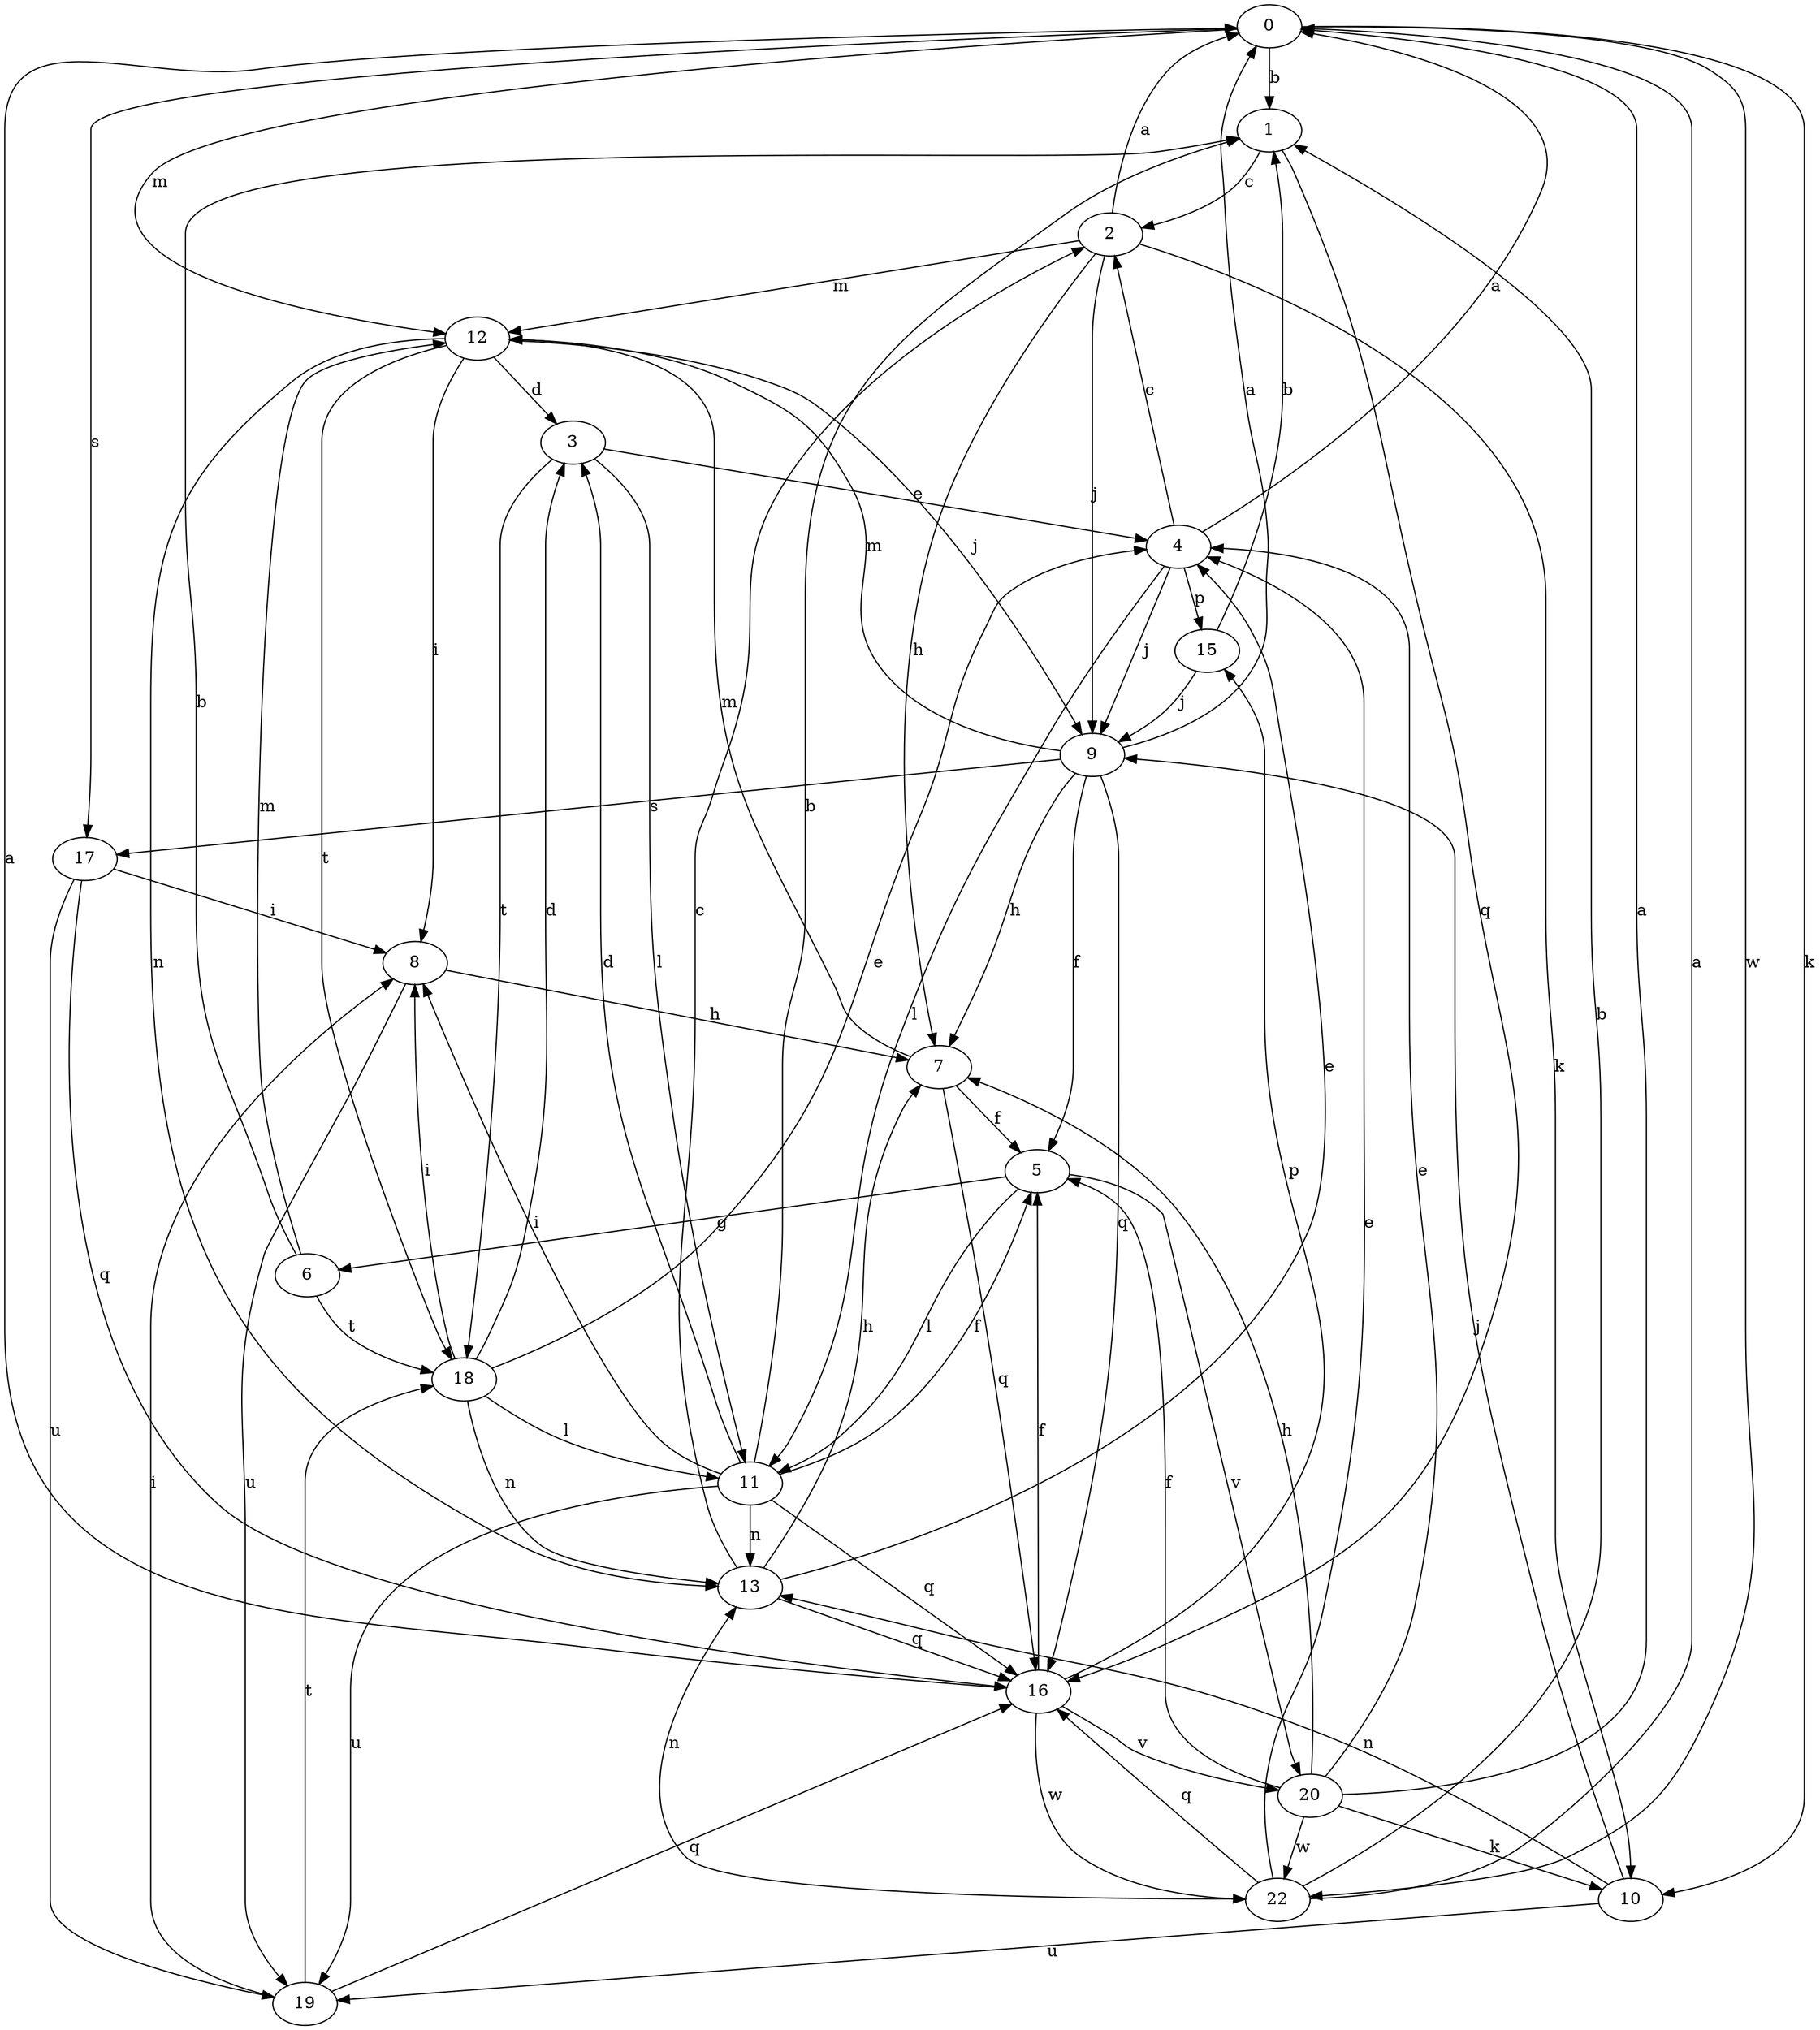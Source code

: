 strict digraph  {
0;
1;
2;
3;
4;
5;
6;
7;
8;
9;
10;
11;
12;
13;
15;
16;
17;
18;
19;
20;
22;
0 -> 1  [label=b];
0 -> 10  [label=k];
0 -> 12  [label=m];
0 -> 17  [label=s];
0 -> 22  [label=w];
1 -> 2  [label=c];
1 -> 16  [label=q];
2 -> 0  [label=a];
2 -> 7  [label=h];
2 -> 9  [label=j];
2 -> 10  [label=k];
2 -> 12  [label=m];
3 -> 4  [label=e];
3 -> 11  [label=l];
3 -> 18  [label=t];
4 -> 0  [label=a];
4 -> 2  [label=c];
4 -> 9  [label=j];
4 -> 11  [label=l];
4 -> 15  [label=p];
5 -> 6  [label=g];
5 -> 11  [label=l];
5 -> 20  [label=v];
6 -> 1  [label=b];
6 -> 12  [label=m];
6 -> 18  [label=t];
7 -> 5  [label=f];
7 -> 12  [label=m];
7 -> 16  [label=q];
8 -> 7  [label=h];
8 -> 19  [label=u];
9 -> 0  [label=a];
9 -> 5  [label=f];
9 -> 7  [label=h];
9 -> 12  [label=m];
9 -> 16  [label=q];
9 -> 17  [label=s];
10 -> 9  [label=j];
10 -> 13  [label=n];
10 -> 19  [label=u];
11 -> 1  [label=b];
11 -> 3  [label=d];
11 -> 5  [label=f];
11 -> 8  [label=i];
11 -> 13  [label=n];
11 -> 16  [label=q];
11 -> 19  [label=u];
12 -> 3  [label=d];
12 -> 8  [label=i];
12 -> 9  [label=j];
12 -> 13  [label=n];
12 -> 18  [label=t];
13 -> 2  [label=c];
13 -> 4  [label=e];
13 -> 7  [label=h];
13 -> 16  [label=q];
15 -> 1  [label=b];
15 -> 9  [label=j];
16 -> 0  [label=a];
16 -> 5  [label=f];
16 -> 15  [label=p];
16 -> 20  [label=v];
16 -> 22  [label=w];
17 -> 8  [label=i];
17 -> 16  [label=q];
17 -> 19  [label=u];
18 -> 3  [label=d];
18 -> 4  [label=e];
18 -> 8  [label=i];
18 -> 11  [label=l];
18 -> 13  [label=n];
19 -> 8  [label=i];
19 -> 16  [label=q];
19 -> 18  [label=t];
20 -> 0  [label=a];
20 -> 4  [label=e];
20 -> 5  [label=f];
20 -> 7  [label=h];
20 -> 10  [label=k];
20 -> 22  [label=w];
22 -> 0  [label=a];
22 -> 1  [label=b];
22 -> 4  [label=e];
22 -> 13  [label=n];
22 -> 16  [label=q];
}
